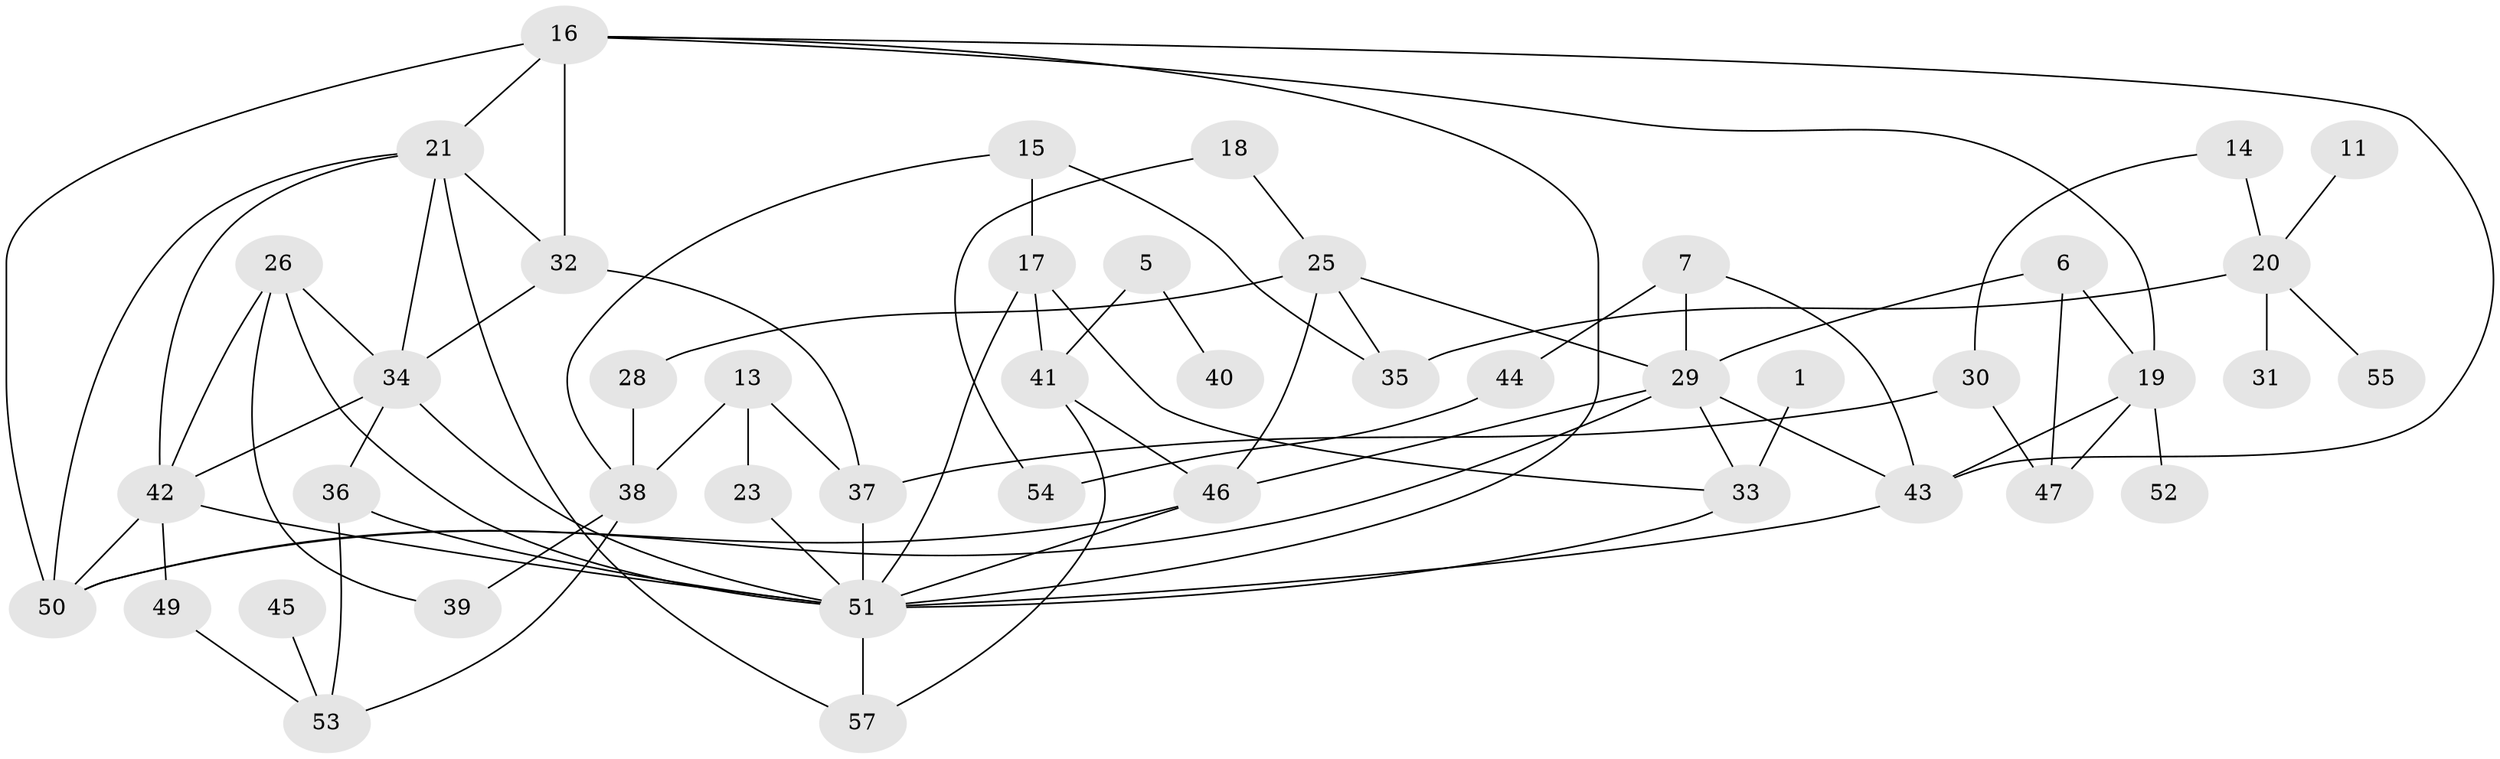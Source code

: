 // original degree distribution, {3: 0.21238938053097345, 1: 0.20353982300884957, 4: 0.18584070796460178, 2: 0.22123893805309736, 6: 0.035398230088495575, 0: 0.09734513274336283, 5: 0.035398230088495575, 9: 0.008849557522123894}
// Generated by graph-tools (version 1.1) at 2025/00/03/09/25 03:00:47]
// undirected, 45 vertices, 79 edges
graph export_dot {
graph [start="1"]
  node [color=gray90,style=filled];
  1;
  5;
  6;
  7;
  11;
  13;
  14;
  15;
  16;
  17;
  18;
  19;
  20;
  21;
  23;
  25;
  26;
  28;
  29;
  30;
  31;
  32;
  33;
  34;
  35;
  36;
  37;
  38;
  39;
  40;
  41;
  42;
  43;
  44;
  45;
  46;
  47;
  49;
  50;
  51;
  52;
  53;
  54;
  55;
  57;
  1 -- 33 [weight=1.0];
  5 -- 40 [weight=1.0];
  5 -- 41 [weight=1.0];
  6 -- 19 [weight=2.0];
  6 -- 29 [weight=1.0];
  6 -- 47 [weight=1.0];
  7 -- 29 [weight=1.0];
  7 -- 43 [weight=1.0];
  7 -- 44 [weight=1.0];
  11 -- 20 [weight=1.0];
  13 -- 23 [weight=1.0];
  13 -- 37 [weight=1.0];
  13 -- 38 [weight=1.0];
  14 -- 20 [weight=1.0];
  14 -- 30 [weight=1.0];
  15 -- 17 [weight=1.0];
  15 -- 35 [weight=1.0];
  15 -- 38 [weight=1.0];
  16 -- 19 [weight=1.0];
  16 -- 21 [weight=1.0];
  16 -- 32 [weight=2.0];
  16 -- 43 [weight=2.0];
  16 -- 50 [weight=2.0];
  16 -- 51 [weight=1.0];
  17 -- 33 [weight=1.0];
  17 -- 41 [weight=1.0];
  17 -- 51 [weight=1.0];
  18 -- 25 [weight=1.0];
  18 -- 54 [weight=1.0];
  19 -- 43 [weight=1.0];
  19 -- 47 [weight=1.0];
  19 -- 52 [weight=1.0];
  20 -- 31 [weight=1.0];
  20 -- 35 [weight=1.0];
  20 -- 55 [weight=1.0];
  21 -- 32 [weight=1.0];
  21 -- 34 [weight=1.0];
  21 -- 42 [weight=1.0];
  21 -- 50 [weight=1.0];
  21 -- 57 [weight=1.0];
  23 -- 51 [weight=1.0];
  25 -- 28 [weight=1.0];
  25 -- 29 [weight=1.0];
  25 -- 35 [weight=1.0];
  25 -- 46 [weight=1.0];
  26 -- 34 [weight=1.0];
  26 -- 39 [weight=1.0];
  26 -- 42 [weight=1.0];
  26 -- 51 [weight=1.0];
  28 -- 38 [weight=1.0];
  29 -- 33 [weight=1.0];
  29 -- 43 [weight=1.0];
  29 -- 46 [weight=1.0];
  29 -- 50 [weight=2.0];
  30 -- 37 [weight=1.0];
  30 -- 47 [weight=1.0];
  32 -- 34 [weight=1.0];
  32 -- 37 [weight=1.0];
  33 -- 51 [weight=1.0];
  34 -- 36 [weight=1.0];
  34 -- 42 [weight=1.0];
  34 -- 51 [weight=1.0];
  36 -- 51 [weight=1.0];
  36 -- 53 [weight=1.0];
  37 -- 51 [weight=1.0];
  38 -- 39 [weight=1.0];
  38 -- 53 [weight=1.0];
  41 -- 46 [weight=1.0];
  41 -- 57 [weight=1.0];
  42 -- 49 [weight=1.0];
  42 -- 50 [weight=1.0];
  42 -- 51 [weight=1.0];
  43 -- 51 [weight=1.0];
  44 -- 54 [weight=1.0];
  45 -- 53 [weight=1.0];
  46 -- 50 [weight=1.0];
  46 -- 51 [weight=1.0];
  49 -- 53 [weight=1.0];
  51 -- 57 [weight=1.0];
}
